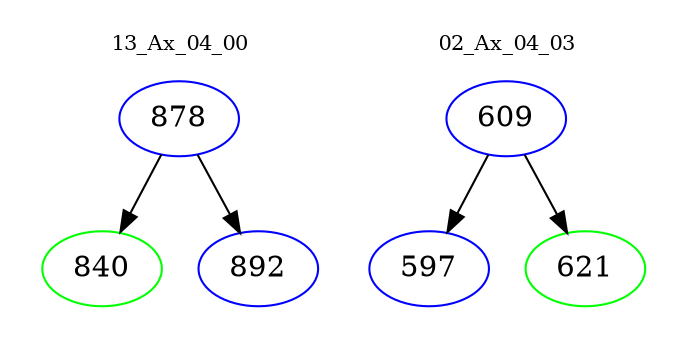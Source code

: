 digraph{
subgraph cluster_0 {
color = white
label = "13_Ax_04_00";
fontsize=10;
T0_878 [label="878", color="blue"]
T0_878 -> T0_840 [color="black"]
T0_840 [label="840", color="green"]
T0_878 -> T0_892 [color="black"]
T0_892 [label="892", color="blue"]
}
subgraph cluster_1 {
color = white
label = "02_Ax_04_03";
fontsize=10;
T1_609 [label="609", color="blue"]
T1_609 -> T1_597 [color="black"]
T1_597 [label="597", color="blue"]
T1_609 -> T1_621 [color="black"]
T1_621 [label="621", color="green"]
}
}
